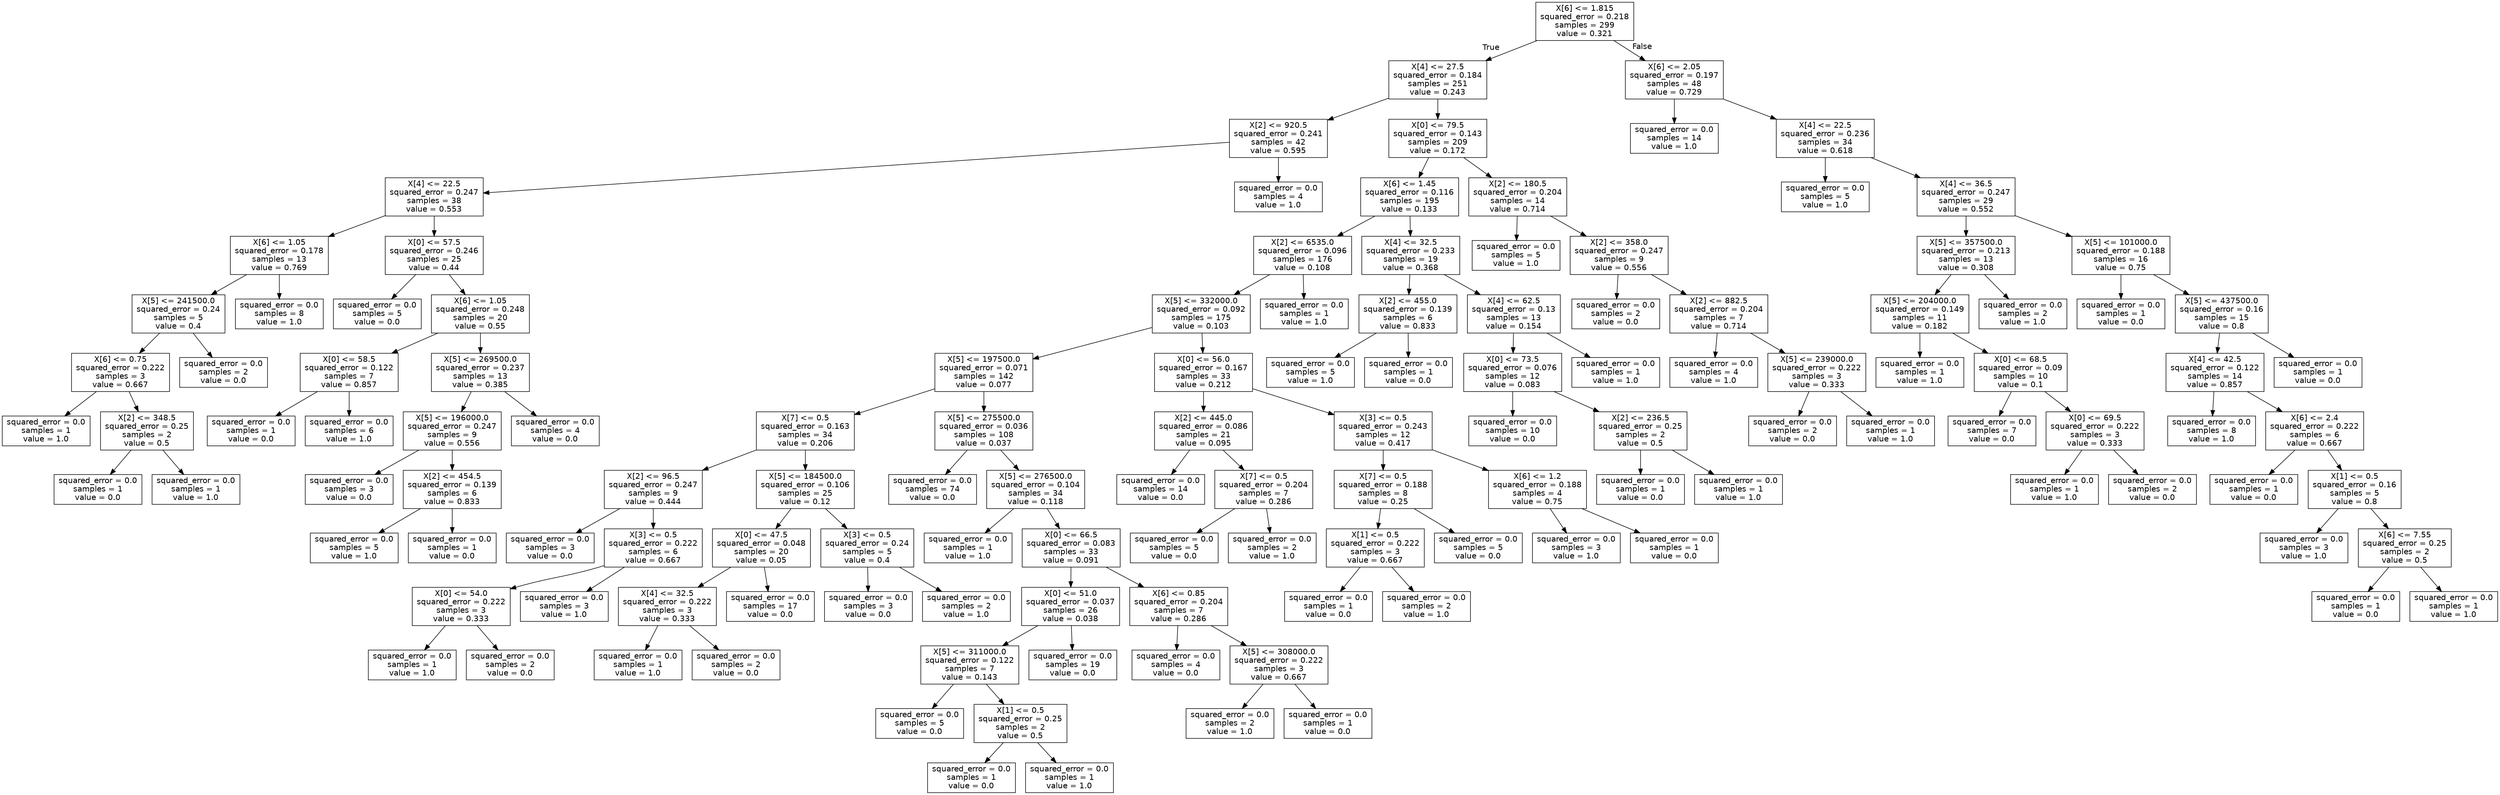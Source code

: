 digraph Tree {
node [shape=box, fontname="helvetica"] ;
edge [fontname="helvetica"] ;
0 [label="X[6] <= 1.815\nsquared_error = 0.218\nsamples = 299\nvalue = 0.321"] ;
1 [label="X[4] <= 27.5\nsquared_error = 0.184\nsamples = 251\nvalue = 0.243"] ;
0 -> 1 [labeldistance=2.5, labelangle=45, headlabel="True"] ;
2 [label="X[2] <= 920.5\nsquared_error = 0.241\nsamples = 42\nvalue = 0.595"] ;
1 -> 2 ;
3 [label="X[4] <= 22.5\nsquared_error = 0.247\nsamples = 38\nvalue = 0.553"] ;
2 -> 3 ;
4 [label="X[6] <= 1.05\nsquared_error = 0.178\nsamples = 13\nvalue = 0.769"] ;
3 -> 4 ;
5 [label="X[5] <= 241500.0\nsquared_error = 0.24\nsamples = 5\nvalue = 0.4"] ;
4 -> 5 ;
6 [label="X[6] <= 0.75\nsquared_error = 0.222\nsamples = 3\nvalue = 0.667"] ;
5 -> 6 ;
7 [label="squared_error = 0.0\nsamples = 1\nvalue = 1.0"] ;
6 -> 7 ;
8 [label="X[2] <= 348.5\nsquared_error = 0.25\nsamples = 2\nvalue = 0.5"] ;
6 -> 8 ;
9 [label="squared_error = 0.0\nsamples = 1\nvalue = 0.0"] ;
8 -> 9 ;
10 [label="squared_error = 0.0\nsamples = 1\nvalue = 1.0"] ;
8 -> 10 ;
11 [label="squared_error = 0.0\nsamples = 2\nvalue = 0.0"] ;
5 -> 11 ;
12 [label="squared_error = 0.0\nsamples = 8\nvalue = 1.0"] ;
4 -> 12 ;
13 [label="X[0] <= 57.5\nsquared_error = 0.246\nsamples = 25\nvalue = 0.44"] ;
3 -> 13 ;
14 [label="squared_error = 0.0\nsamples = 5\nvalue = 0.0"] ;
13 -> 14 ;
15 [label="X[6] <= 1.05\nsquared_error = 0.248\nsamples = 20\nvalue = 0.55"] ;
13 -> 15 ;
16 [label="X[0] <= 58.5\nsquared_error = 0.122\nsamples = 7\nvalue = 0.857"] ;
15 -> 16 ;
17 [label="squared_error = 0.0\nsamples = 1\nvalue = 0.0"] ;
16 -> 17 ;
18 [label="squared_error = 0.0\nsamples = 6\nvalue = 1.0"] ;
16 -> 18 ;
19 [label="X[5] <= 269500.0\nsquared_error = 0.237\nsamples = 13\nvalue = 0.385"] ;
15 -> 19 ;
20 [label="X[5] <= 196000.0\nsquared_error = 0.247\nsamples = 9\nvalue = 0.556"] ;
19 -> 20 ;
21 [label="squared_error = 0.0\nsamples = 3\nvalue = 0.0"] ;
20 -> 21 ;
22 [label="X[2] <= 454.5\nsquared_error = 0.139\nsamples = 6\nvalue = 0.833"] ;
20 -> 22 ;
23 [label="squared_error = 0.0\nsamples = 5\nvalue = 1.0"] ;
22 -> 23 ;
24 [label="squared_error = 0.0\nsamples = 1\nvalue = 0.0"] ;
22 -> 24 ;
25 [label="squared_error = 0.0\nsamples = 4\nvalue = 0.0"] ;
19 -> 25 ;
26 [label="squared_error = 0.0\nsamples = 4\nvalue = 1.0"] ;
2 -> 26 ;
27 [label="X[0] <= 79.5\nsquared_error = 0.143\nsamples = 209\nvalue = 0.172"] ;
1 -> 27 ;
28 [label="X[6] <= 1.45\nsquared_error = 0.116\nsamples = 195\nvalue = 0.133"] ;
27 -> 28 ;
29 [label="X[2] <= 6535.0\nsquared_error = 0.096\nsamples = 176\nvalue = 0.108"] ;
28 -> 29 ;
30 [label="X[5] <= 332000.0\nsquared_error = 0.092\nsamples = 175\nvalue = 0.103"] ;
29 -> 30 ;
31 [label="X[5] <= 197500.0\nsquared_error = 0.071\nsamples = 142\nvalue = 0.077"] ;
30 -> 31 ;
32 [label="X[7] <= 0.5\nsquared_error = 0.163\nsamples = 34\nvalue = 0.206"] ;
31 -> 32 ;
33 [label="X[2] <= 96.5\nsquared_error = 0.247\nsamples = 9\nvalue = 0.444"] ;
32 -> 33 ;
34 [label="squared_error = 0.0\nsamples = 3\nvalue = 0.0"] ;
33 -> 34 ;
35 [label="X[3] <= 0.5\nsquared_error = 0.222\nsamples = 6\nvalue = 0.667"] ;
33 -> 35 ;
36 [label="X[0] <= 54.0\nsquared_error = 0.222\nsamples = 3\nvalue = 0.333"] ;
35 -> 36 ;
37 [label="squared_error = 0.0\nsamples = 1\nvalue = 1.0"] ;
36 -> 37 ;
38 [label="squared_error = 0.0\nsamples = 2\nvalue = 0.0"] ;
36 -> 38 ;
39 [label="squared_error = 0.0\nsamples = 3\nvalue = 1.0"] ;
35 -> 39 ;
40 [label="X[5] <= 184500.0\nsquared_error = 0.106\nsamples = 25\nvalue = 0.12"] ;
32 -> 40 ;
41 [label="X[0] <= 47.5\nsquared_error = 0.048\nsamples = 20\nvalue = 0.05"] ;
40 -> 41 ;
42 [label="X[4] <= 32.5\nsquared_error = 0.222\nsamples = 3\nvalue = 0.333"] ;
41 -> 42 ;
43 [label="squared_error = 0.0\nsamples = 1\nvalue = 1.0"] ;
42 -> 43 ;
44 [label="squared_error = 0.0\nsamples = 2\nvalue = 0.0"] ;
42 -> 44 ;
45 [label="squared_error = 0.0\nsamples = 17\nvalue = 0.0"] ;
41 -> 45 ;
46 [label="X[3] <= 0.5\nsquared_error = 0.24\nsamples = 5\nvalue = 0.4"] ;
40 -> 46 ;
47 [label="squared_error = 0.0\nsamples = 3\nvalue = 0.0"] ;
46 -> 47 ;
48 [label="squared_error = 0.0\nsamples = 2\nvalue = 1.0"] ;
46 -> 48 ;
49 [label="X[5] <= 275500.0\nsquared_error = 0.036\nsamples = 108\nvalue = 0.037"] ;
31 -> 49 ;
50 [label="squared_error = 0.0\nsamples = 74\nvalue = 0.0"] ;
49 -> 50 ;
51 [label="X[5] <= 276500.0\nsquared_error = 0.104\nsamples = 34\nvalue = 0.118"] ;
49 -> 51 ;
52 [label="squared_error = 0.0\nsamples = 1\nvalue = 1.0"] ;
51 -> 52 ;
53 [label="X[0] <= 66.5\nsquared_error = 0.083\nsamples = 33\nvalue = 0.091"] ;
51 -> 53 ;
54 [label="X[0] <= 51.0\nsquared_error = 0.037\nsamples = 26\nvalue = 0.038"] ;
53 -> 54 ;
55 [label="X[5] <= 311000.0\nsquared_error = 0.122\nsamples = 7\nvalue = 0.143"] ;
54 -> 55 ;
56 [label="squared_error = 0.0\nsamples = 5\nvalue = 0.0"] ;
55 -> 56 ;
57 [label="X[1] <= 0.5\nsquared_error = 0.25\nsamples = 2\nvalue = 0.5"] ;
55 -> 57 ;
58 [label="squared_error = 0.0\nsamples = 1\nvalue = 0.0"] ;
57 -> 58 ;
59 [label="squared_error = 0.0\nsamples = 1\nvalue = 1.0"] ;
57 -> 59 ;
60 [label="squared_error = 0.0\nsamples = 19\nvalue = 0.0"] ;
54 -> 60 ;
61 [label="X[6] <= 0.85\nsquared_error = 0.204\nsamples = 7\nvalue = 0.286"] ;
53 -> 61 ;
62 [label="squared_error = 0.0\nsamples = 4\nvalue = 0.0"] ;
61 -> 62 ;
63 [label="X[5] <= 308000.0\nsquared_error = 0.222\nsamples = 3\nvalue = 0.667"] ;
61 -> 63 ;
64 [label="squared_error = 0.0\nsamples = 2\nvalue = 1.0"] ;
63 -> 64 ;
65 [label="squared_error = 0.0\nsamples = 1\nvalue = 0.0"] ;
63 -> 65 ;
66 [label="X[0] <= 56.0\nsquared_error = 0.167\nsamples = 33\nvalue = 0.212"] ;
30 -> 66 ;
67 [label="X[2] <= 445.0\nsquared_error = 0.086\nsamples = 21\nvalue = 0.095"] ;
66 -> 67 ;
68 [label="squared_error = 0.0\nsamples = 14\nvalue = 0.0"] ;
67 -> 68 ;
69 [label="X[7] <= 0.5\nsquared_error = 0.204\nsamples = 7\nvalue = 0.286"] ;
67 -> 69 ;
70 [label="squared_error = 0.0\nsamples = 5\nvalue = 0.0"] ;
69 -> 70 ;
71 [label="squared_error = 0.0\nsamples = 2\nvalue = 1.0"] ;
69 -> 71 ;
72 [label="X[3] <= 0.5\nsquared_error = 0.243\nsamples = 12\nvalue = 0.417"] ;
66 -> 72 ;
73 [label="X[7] <= 0.5\nsquared_error = 0.188\nsamples = 8\nvalue = 0.25"] ;
72 -> 73 ;
74 [label="X[1] <= 0.5\nsquared_error = 0.222\nsamples = 3\nvalue = 0.667"] ;
73 -> 74 ;
75 [label="squared_error = 0.0\nsamples = 1\nvalue = 0.0"] ;
74 -> 75 ;
76 [label="squared_error = 0.0\nsamples = 2\nvalue = 1.0"] ;
74 -> 76 ;
77 [label="squared_error = 0.0\nsamples = 5\nvalue = 0.0"] ;
73 -> 77 ;
78 [label="X[6] <= 1.2\nsquared_error = 0.188\nsamples = 4\nvalue = 0.75"] ;
72 -> 78 ;
79 [label="squared_error = 0.0\nsamples = 3\nvalue = 1.0"] ;
78 -> 79 ;
80 [label="squared_error = 0.0\nsamples = 1\nvalue = 0.0"] ;
78 -> 80 ;
81 [label="squared_error = 0.0\nsamples = 1\nvalue = 1.0"] ;
29 -> 81 ;
82 [label="X[4] <= 32.5\nsquared_error = 0.233\nsamples = 19\nvalue = 0.368"] ;
28 -> 82 ;
83 [label="X[2] <= 455.0\nsquared_error = 0.139\nsamples = 6\nvalue = 0.833"] ;
82 -> 83 ;
84 [label="squared_error = 0.0\nsamples = 5\nvalue = 1.0"] ;
83 -> 84 ;
85 [label="squared_error = 0.0\nsamples = 1\nvalue = 0.0"] ;
83 -> 85 ;
86 [label="X[4] <= 62.5\nsquared_error = 0.13\nsamples = 13\nvalue = 0.154"] ;
82 -> 86 ;
87 [label="X[0] <= 73.5\nsquared_error = 0.076\nsamples = 12\nvalue = 0.083"] ;
86 -> 87 ;
88 [label="squared_error = 0.0\nsamples = 10\nvalue = 0.0"] ;
87 -> 88 ;
89 [label="X[2] <= 236.5\nsquared_error = 0.25\nsamples = 2\nvalue = 0.5"] ;
87 -> 89 ;
90 [label="squared_error = 0.0\nsamples = 1\nvalue = 0.0"] ;
89 -> 90 ;
91 [label="squared_error = 0.0\nsamples = 1\nvalue = 1.0"] ;
89 -> 91 ;
92 [label="squared_error = 0.0\nsamples = 1\nvalue = 1.0"] ;
86 -> 92 ;
93 [label="X[2] <= 180.5\nsquared_error = 0.204\nsamples = 14\nvalue = 0.714"] ;
27 -> 93 ;
94 [label="squared_error = 0.0\nsamples = 5\nvalue = 1.0"] ;
93 -> 94 ;
95 [label="X[2] <= 358.0\nsquared_error = 0.247\nsamples = 9\nvalue = 0.556"] ;
93 -> 95 ;
96 [label="squared_error = 0.0\nsamples = 2\nvalue = 0.0"] ;
95 -> 96 ;
97 [label="X[2] <= 882.5\nsquared_error = 0.204\nsamples = 7\nvalue = 0.714"] ;
95 -> 97 ;
98 [label="squared_error = 0.0\nsamples = 4\nvalue = 1.0"] ;
97 -> 98 ;
99 [label="X[5] <= 239000.0\nsquared_error = 0.222\nsamples = 3\nvalue = 0.333"] ;
97 -> 99 ;
100 [label="squared_error = 0.0\nsamples = 2\nvalue = 0.0"] ;
99 -> 100 ;
101 [label="squared_error = 0.0\nsamples = 1\nvalue = 1.0"] ;
99 -> 101 ;
102 [label="X[6] <= 2.05\nsquared_error = 0.197\nsamples = 48\nvalue = 0.729"] ;
0 -> 102 [labeldistance=2.5, labelangle=-45, headlabel="False"] ;
103 [label="squared_error = 0.0\nsamples = 14\nvalue = 1.0"] ;
102 -> 103 ;
104 [label="X[4] <= 22.5\nsquared_error = 0.236\nsamples = 34\nvalue = 0.618"] ;
102 -> 104 ;
105 [label="squared_error = 0.0\nsamples = 5\nvalue = 1.0"] ;
104 -> 105 ;
106 [label="X[4] <= 36.5\nsquared_error = 0.247\nsamples = 29\nvalue = 0.552"] ;
104 -> 106 ;
107 [label="X[5] <= 357500.0\nsquared_error = 0.213\nsamples = 13\nvalue = 0.308"] ;
106 -> 107 ;
108 [label="X[5] <= 204000.0\nsquared_error = 0.149\nsamples = 11\nvalue = 0.182"] ;
107 -> 108 ;
109 [label="squared_error = 0.0\nsamples = 1\nvalue = 1.0"] ;
108 -> 109 ;
110 [label="X[0] <= 68.5\nsquared_error = 0.09\nsamples = 10\nvalue = 0.1"] ;
108 -> 110 ;
111 [label="squared_error = 0.0\nsamples = 7\nvalue = 0.0"] ;
110 -> 111 ;
112 [label="X[0] <= 69.5\nsquared_error = 0.222\nsamples = 3\nvalue = 0.333"] ;
110 -> 112 ;
113 [label="squared_error = 0.0\nsamples = 1\nvalue = 1.0"] ;
112 -> 113 ;
114 [label="squared_error = 0.0\nsamples = 2\nvalue = 0.0"] ;
112 -> 114 ;
115 [label="squared_error = 0.0\nsamples = 2\nvalue = 1.0"] ;
107 -> 115 ;
116 [label="X[5] <= 101000.0\nsquared_error = 0.188\nsamples = 16\nvalue = 0.75"] ;
106 -> 116 ;
117 [label="squared_error = 0.0\nsamples = 1\nvalue = 0.0"] ;
116 -> 117 ;
118 [label="X[5] <= 437500.0\nsquared_error = 0.16\nsamples = 15\nvalue = 0.8"] ;
116 -> 118 ;
119 [label="X[4] <= 42.5\nsquared_error = 0.122\nsamples = 14\nvalue = 0.857"] ;
118 -> 119 ;
120 [label="squared_error = 0.0\nsamples = 8\nvalue = 1.0"] ;
119 -> 120 ;
121 [label="X[6] <= 2.4\nsquared_error = 0.222\nsamples = 6\nvalue = 0.667"] ;
119 -> 121 ;
122 [label="squared_error = 0.0\nsamples = 1\nvalue = 0.0"] ;
121 -> 122 ;
123 [label="X[1] <= 0.5\nsquared_error = 0.16\nsamples = 5\nvalue = 0.8"] ;
121 -> 123 ;
124 [label="squared_error = 0.0\nsamples = 3\nvalue = 1.0"] ;
123 -> 124 ;
125 [label="X[6] <= 7.55\nsquared_error = 0.25\nsamples = 2\nvalue = 0.5"] ;
123 -> 125 ;
126 [label="squared_error = 0.0\nsamples = 1\nvalue = 0.0"] ;
125 -> 126 ;
127 [label="squared_error = 0.0\nsamples = 1\nvalue = 1.0"] ;
125 -> 127 ;
128 [label="squared_error = 0.0\nsamples = 1\nvalue = 0.0"] ;
118 -> 128 ;
}
